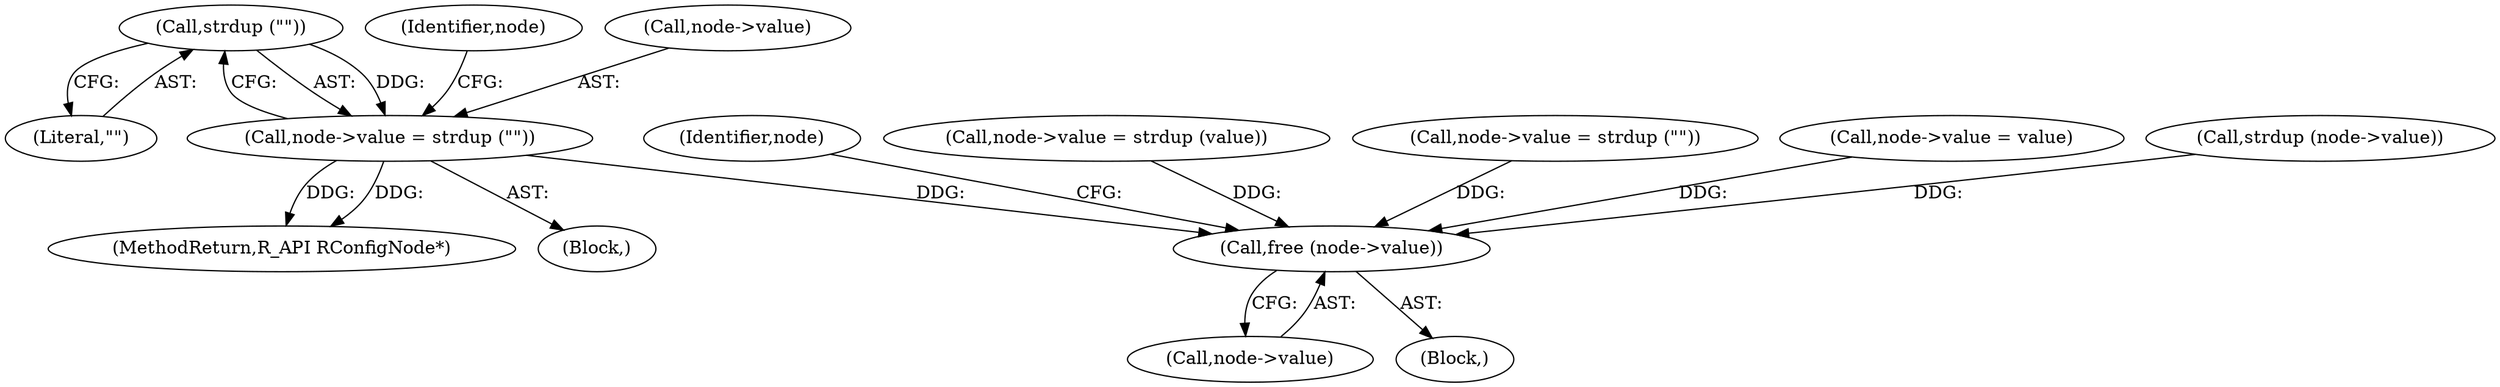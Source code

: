 digraph "0_radare2_f85bc674b2a2256a364fe796351bc1971e106005@API" {
"1000231" [label="(Call,strdup (\"\"))"];
"1000227" [label="(Call,node->value = strdup (\"\"))"];
"1000404" [label="(Call,free (node->value))"];
"1000410" [label="(Identifier,node)"];
"1000231" [label="(Call,strdup (\"\"))"];
"1000254" [label="(Call,node->value = strdup (value))"];
"1000171" [label="(Call,node->value = strdup (\"\"))"];
"1000232" [label="(Literal,\"\")"];
"1000405" [label="(Call,node->value)"];
"1000404" [label="(Call,free (node->value))"];
"1000227" [label="(Call,node->value = strdup (\"\"))"];
"1000212" [label="(Call,node->value = value)"];
"1000156" [label="(Call,strdup (node->value))"];
"1000222" [label="(Block,)"];
"1000422" [label="(MethodReturn,R_API RConfigNode*)"];
"1000393" [label="(Block,)"];
"1000235" [label="(Identifier,node)"];
"1000228" [label="(Call,node->value)"];
"1000231" -> "1000227"  [label="AST: "];
"1000231" -> "1000232"  [label="CFG: "];
"1000232" -> "1000231"  [label="AST: "];
"1000227" -> "1000231"  [label="CFG: "];
"1000231" -> "1000227"  [label="DDG: "];
"1000227" -> "1000222"  [label="AST: "];
"1000228" -> "1000227"  [label="AST: "];
"1000235" -> "1000227"  [label="CFG: "];
"1000227" -> "1000422"  [label="DDG: "];
"1000227" -> "1000422"  [label="DDG: "];
"1000227" -> "1000404"  [label="DDG: "];
"1000404" -> "1000393"  [label="AST: "];
"1000404" -> "1000405"  [label="CFG: "];
"1000405" -> "1000404"  [label="AST: "];
"1000410" -> "1000404"  [label="CFG: "];
"1000171" -> "1000404"  [label="DDG: "];
"1000156" -> "1000404"  [label="DDG: "];
"1000254" -> "1000404"  [label="DDG: "];
"1000212" -> "1000404"  [label="DDG: "];
}
